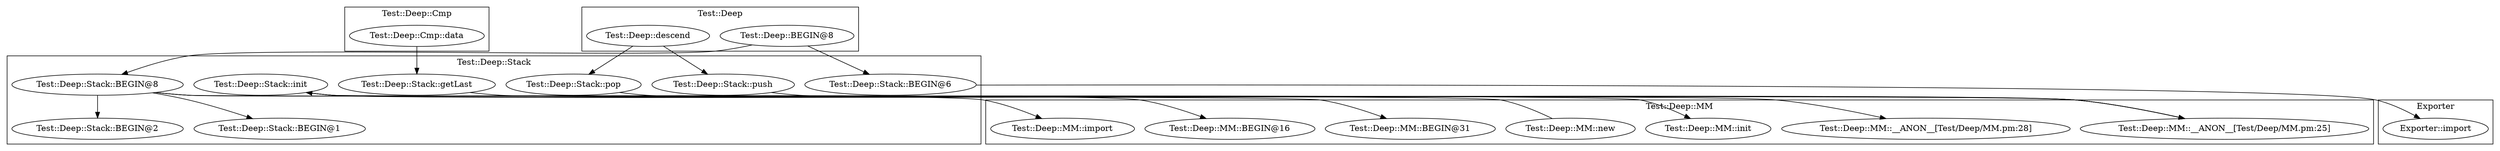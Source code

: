 digraph {
graph [overlap=false]
subgraph cluster_Test_Deep_Cmp {
	label="Test::Deep::Cmp";
	"Test::Deep::Cmp::data";
}
subgraph cluster_Test_Deep_MM {
	label="Test::Deep::MM";
	"Test::Deep::MM::__ANON__[Test/Deep/MM.pm:25]";
	"Test::Deep::MM::new";
	"Test::Deep::MM::__ANON__[Test/Deep/MM.pm:28]";
	"Test::Deep::MM::init";
	"Test::Deep::MM::import";
	"Test::Deep::MM::BEGIN@31";
	"Test::Deep::MM::BEGIN@16";
}
subgraph cluster_Test_Deep {
	label="Test::Deep";
	"Test::Deep::descend";
	"Test::Deep::BEGIN@8";
}
subgraph cluster_Test_Deep_Stack {
	label="Test::Deep::Stack";
	"Test::Deep::Stack::BEGIN@2";
	"Test::Deep::Stack::getLast";
	"Test::Deep::Stack::init";
	"Test::Deep::Stack::BEGIN@6";
	"Test::Deep::Stack::pop";
	"Test::Deep::Stack::BEGIN@8";
	"Test::Deep::Stack::BEGIN@1";
	"Test::Deep::Stack::push";
}
subgraph cluster_Exporter {
	label="Exporter";
	"Exporter::import";
}
"Test::Deep::BEGIN@8" -> "Test::Deep::Stack::BEGIN@8";
"Test::Deep::Cmp::data" -> "Test::Deep::Stack::getLast";
"Test::Deep::Stack::BEGIN@6" -> "Exporter::import";
"Test::Deep::descend" -> "Test::Deep::Stack::pop";
"Test::Deep::Stack::BEGIN@8" -> "Test::Deep::MM::BEGIN@16";
"Test::Deep::descend" -> "Test::Deep::Stack::push";
"Test::Deep::Stack::BEGIN@8" -> "Test::Deep::MM::BEGIN@31";
"Test::Deep::BEGIN@8" -> "Test::Deep::Stack::BEGIN@6";
"Test::Deep::MM::new" -> "Test::Deep::Stack::init";
"Test::Deep::Stack::BEGIN@8" -> "Test::Deep::MM::import";
"Test::Deep::Stack::BEGIN@8" -> "Test::Deep::Stack::BEGIN@2";
"Test::Deep::Stack::BEGIN@8" -> "Test::Deep::Stack::BEGIN@1";
"Test::Deep::Stack::pop" -> "Test::Deep::MM::__ANON__[Test/Deep/MM.pm:25]";
"Test::Deep::Stack::getLast" -> "Test::Deep::MM::__ANON__[Test/Deep/MM.pm:25]";
"Test::Deep::Stack::init" -> "Test::Deep::MM::__ANON__[Test/Deep/MM.pm:25]";
"Test::Deep::Stack::push" -> "Test::Deep::MM::__ANON__[Test/Deep/MM.pm:25]";
"Test::Deep::Stack::init" -> "Test::Deep::MM::init";
"Test::Deep::Stack::init" -> "Test::Deep::MM::__ANON__[Test/Deep/MM.pm:28]";
}
